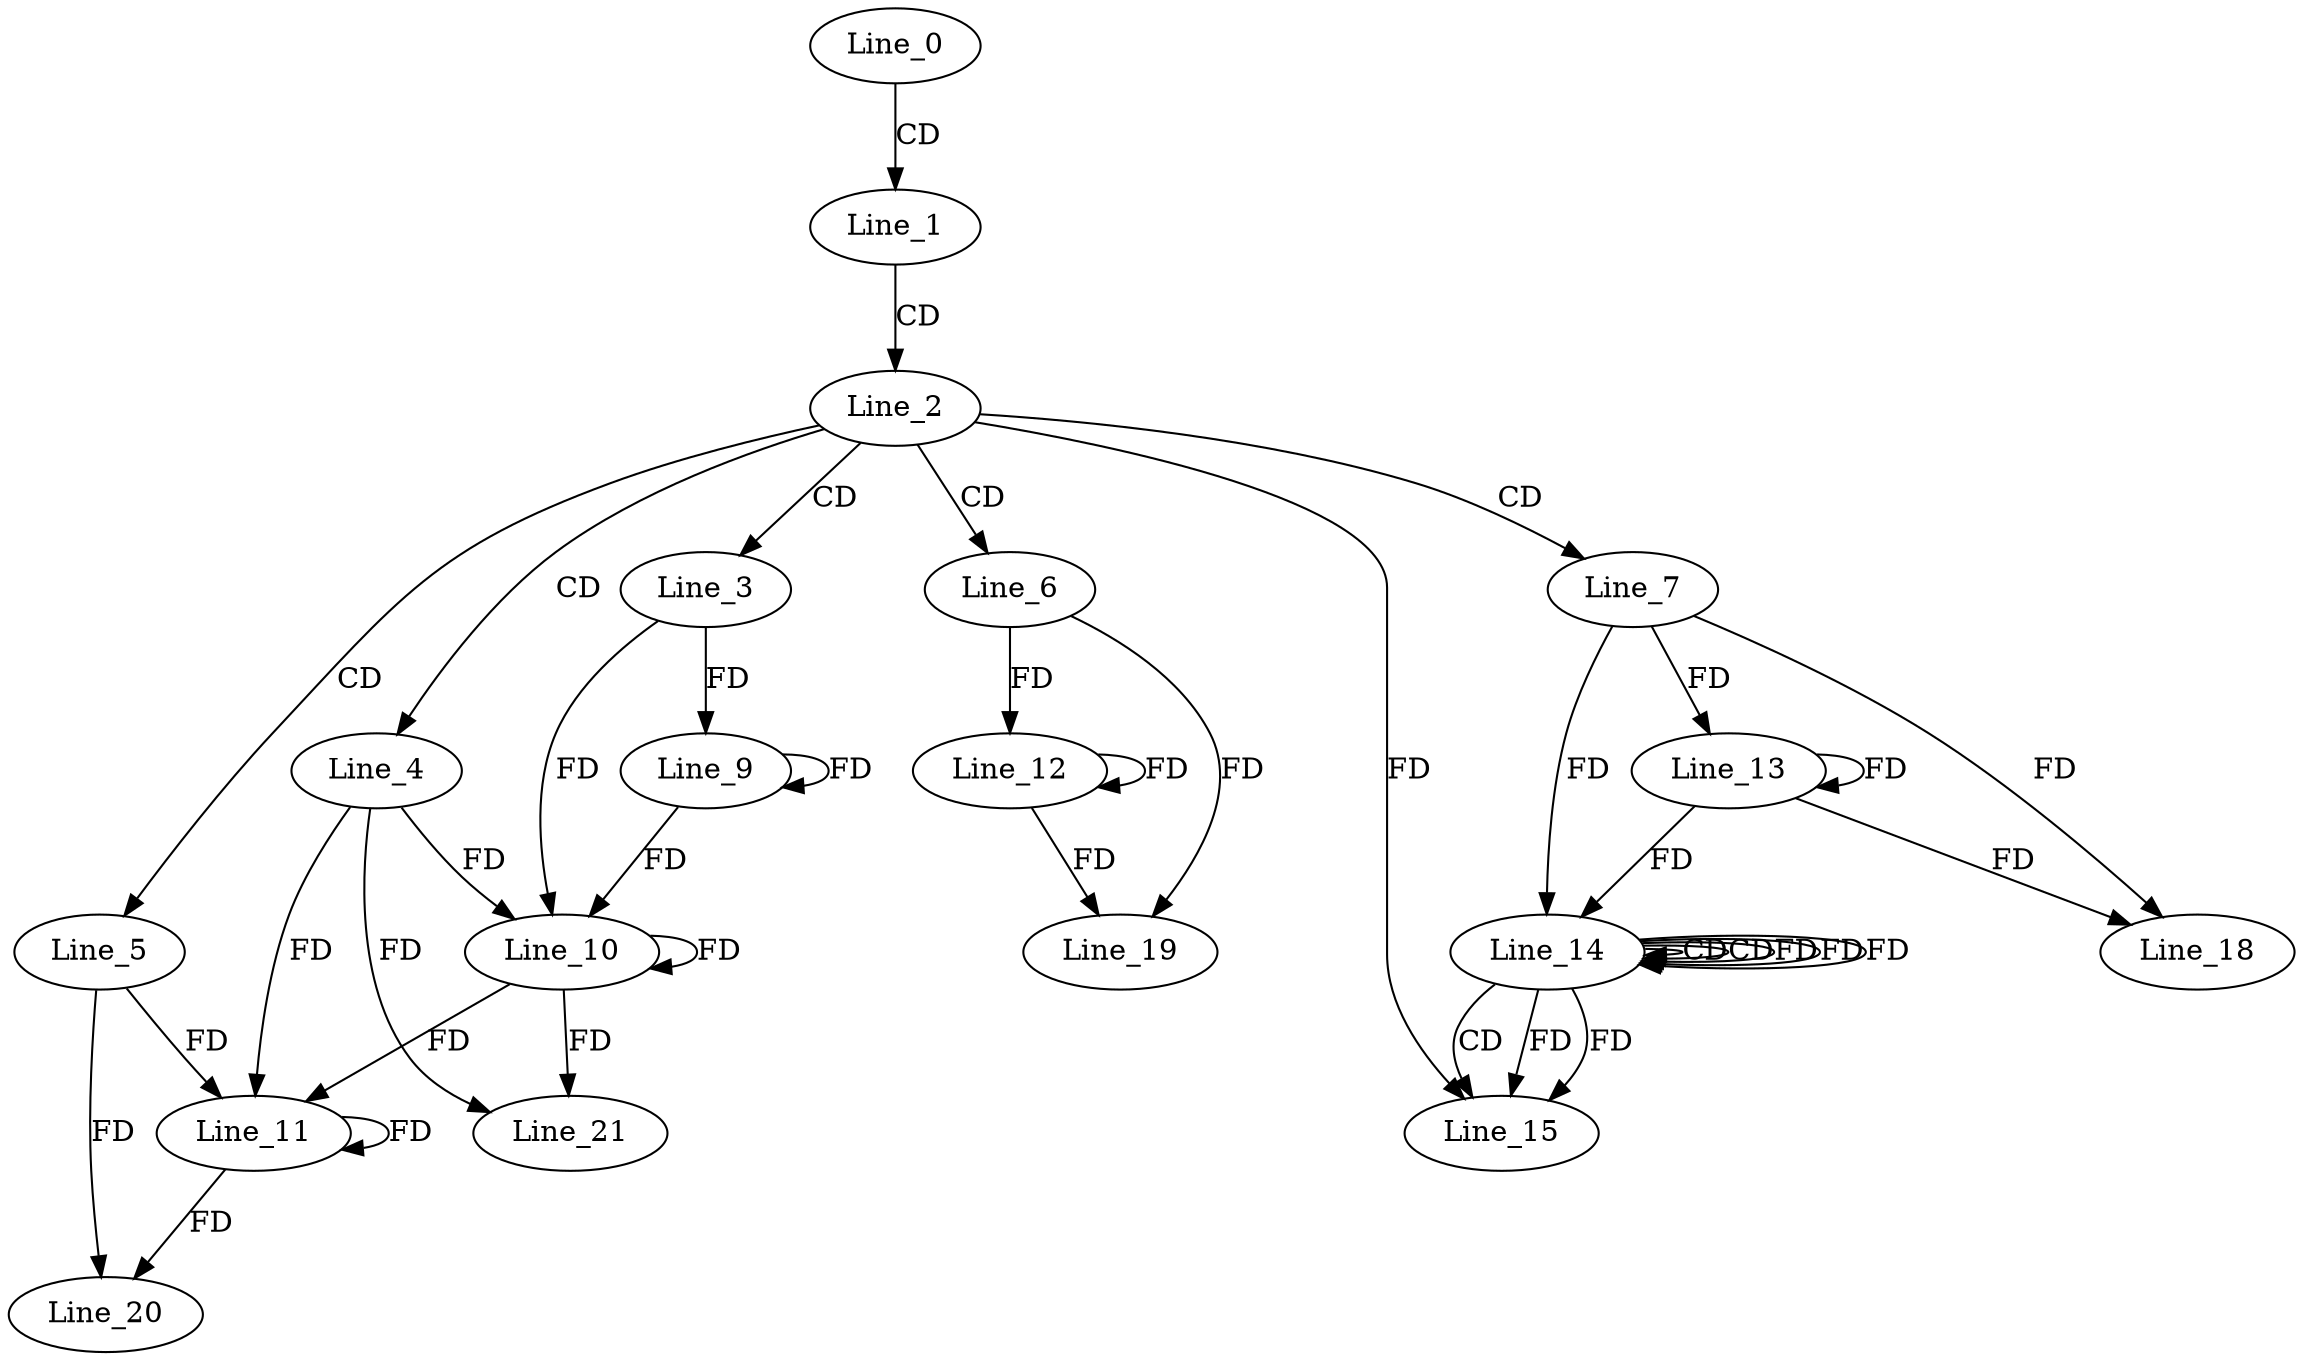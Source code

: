 digraph G {
  Line_0;
  Line_1;
  Line_2;
  Line_3;
  Line_4;
  Line_5;
  Line_6;
  Line_7;
  Line_9;
  Line_10;
  Line_10;
  Line_11;
  Line_11;
  Line_12;
  Line_13;
  Line_14;
  Line_14;
  Line_14;
  Line_14;
  Line_14;
  Line_15;
  Line_18;
  Line_19;
  Line_20;
  Line_21;
  Line_0 -> Line_1 [ label="CD" ];
  Line_1 -> Line_2 [ label="CD" ];
  Line_2 -> Line_3 [ label="CD" ];
  Line_2 -> Line_4 [ label="CD" ];
  Line_2 -> Line_5 [ label="CD" ];
  Line_2 -> Line_6 [ label="CD" ];
  Line_2 -> Line_7 [ label="CD" ];
  Line_3 -> Line_9 [ label="FD" ];
  Line_9 -> Line_9 [ label="FD" ];
  Line_4 -> Line_10 [ label="FD" ];
  Line_10 -> Line_10 [ label="FD" ];
  Line_3 -> Line_10 [ label="FD" ];
  Line_9 -> Line_10 [ label="FD" ];
  Line_5 -> Line_11 [ label="FD" ];
  Line_11 -> Line_11 [ label="FD" ];
  Line_4 -> Line_11 [ label="FD" ];
  Line_10 -> Line_11 [ label="FD" ];
  Line_6 -> Line_12 [ label="FD" ];
  Line_12 -> Line_12 [ label="FD" ];
  Line_7 -> Line_13 [ label="FD" ];
  Line_13 -> Line_13 [ label="FD" ];
  Line_14 -> Line_14 [ label="CD" ];
  Line_14 -> Line_14 [ label="CD" ];
  Line_7 -> Line_14 [ label="FD" ];
  Line_13 -> Line_14 [ label="FD" ];
  Line_14 -> Line_14 [ label="FD" ];
  Line_14 -> Line_15 [ label="CD" ];
  Line_2 -> Line_15 [ label="FD" ];
  Line_14 -> Line_15 [ label="FD" ];
  Line_14 -> Line_15 [ label="FD" ];
  Line_7 -> Line_18 [ label="FD" ];
  Line_13 -> Line_18 [ label="FD" ];
  Line_6 -> Line_19 [ label="FD" ];
  Line_12 -> Line_19 [ label="FD" ];
  Line_5 -> Line_20 [ label="FD" ];
  Line_11 -> Line_20 [ label="FD" ];
  Line_4 -> Line_21 [ label="FD" ];
  Line_10 -> Line_21 [ label="FD" ];
  Line_14 -> Line_14 [ label="FD" ];
  Line_14 -> Line_14 [ label="FD" ];
}
